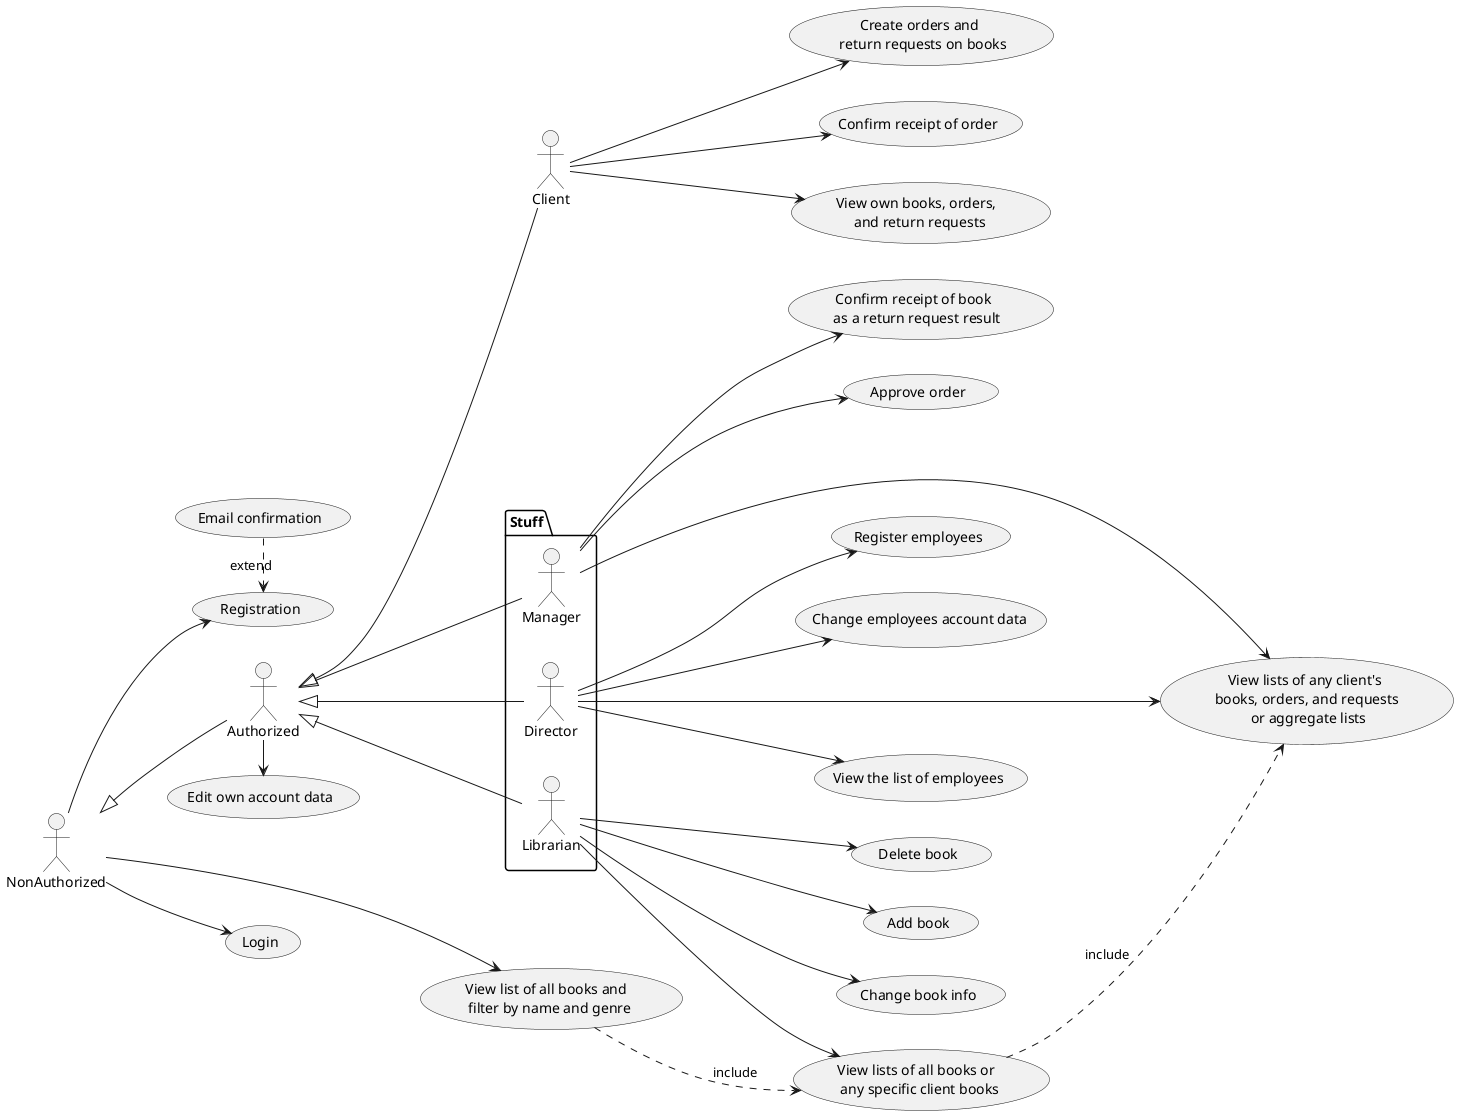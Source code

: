 @startuml
left to right direction
actor "NonAuthorized" as na
actor Authorized as auth
actor "Client" as client
package Stuff {
    actor "Librarian" as lib
    actor "Manager" as man
    actor "Director" as dir
}

usecase "Registration" as reg
usecase "Login" as login
usecase "View list of all books and \n filter by name and genre" as bookList
usecase "Edit own account data" as editAccount
usecase "Create orders and \n return requests on books" as createOrdersAndRequests
usecase "Confirm receipt of order" as confirmOrder
usecase "View own books, orders, \n and return requests" as ownBookList
usecase "Add book" as addBook
usecase "Change book info" as editBook
usecase "Delete book" as deleteBook
usecase "View lists of all books or \n any specific client books" as employeeBookList
usecase "View lists of any client's \n books, orders, and requests \n or aggregate lists" as bookOrderRequestLists
usecase "Confirm receipt of book \n as a return request result" as approveRequest
usecase "Approve order" as approveOrder
usecase "View the list of employees" as employeeList
usecase "Register employees" as employeeReg
usecase "Change employees account data" as editEmployeeAccount
usecase "Email confirmation" as emailConfirm

bookList .-> employeeBookList : include
employeeBookList .-> bookOrderRequestLists : include

emailConfirm .-r-> reg : extend

na --> reg
na --> login
na --> bookList

auth -> editAccount

na <|-- auth

auth <|-- client
auth <|-- lib
auth <|-- man
auth <|-- dir

client --> createOrdersAndRequests
client --> confirmOrder
client --> ownBookList

lib --> addBook
lib --> editBook
lib --> deleteBook
lib --> employeeBookList

man --> approveOrder
man --> approveRequest
man ---> bookOrderRequestLists

dir ---> bookOrderRequestLists
dir --> employeeList
dir --> employeeReg
dir --> editEmployeeAccount
@enduml